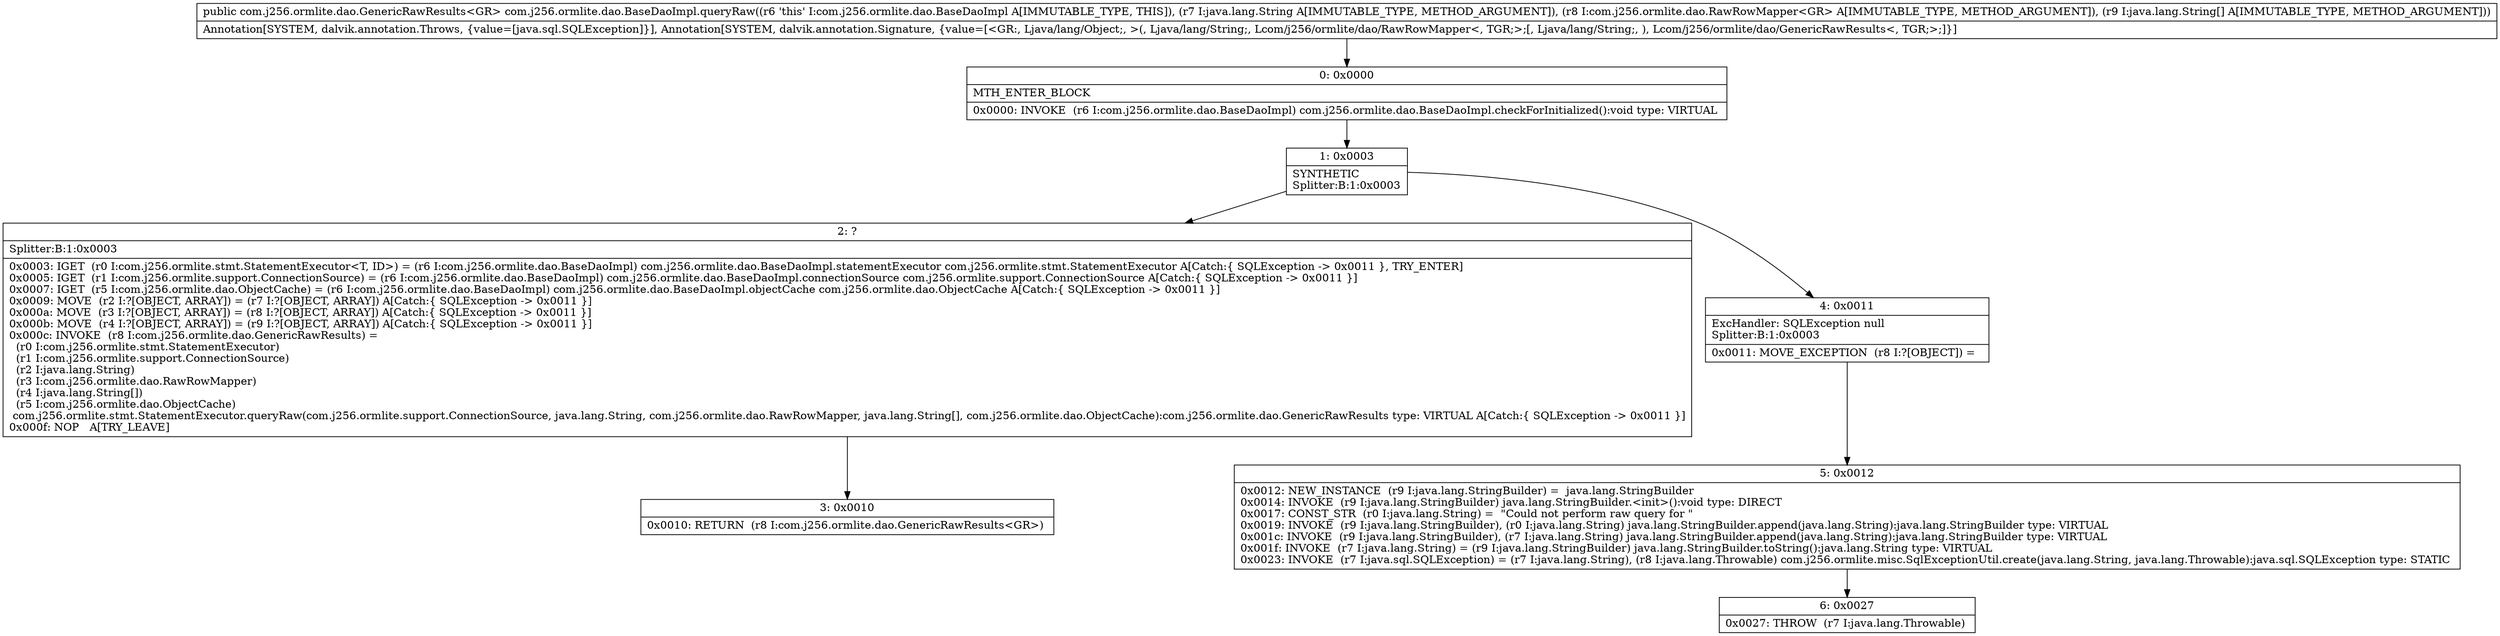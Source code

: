 digraph "CFG forcom.j256.ormlite.dao.BaseDaoImpl.queryRaw(Ljava\/lang\/String;Lcom\/j256\/ormlite\/dao\/RawRowMapper;[Ljava\/lang\/String;)Lcom\/j256\/ormlite\/dao\/GenericRawResults;" {
Node_0 [shape=record,label="{0\:\ 0x0000|MTH_ENTER_BLOCK\l|0x0000: INVOKE  (r6 I:com.j256.ormlite.dao.BaseDaoImpl) com.j256.ormlite.dao.BaseDaoImpl.checkForInitialized():void type: VIRTUAL \l}"];
Node_1 [shape=record,label="{1\:\ 0x0003|SYNTHETIC\lSplitter:B:1:0x0003\l}"];
Node_2 [shape=record,label="{2\:\ ?|Splitter:B:1:0x0003\l|0x0003: IGET  (r0 I:com.j256.ormlite.stmt.StatementExecutor\<T, ID\>) = (r6 I:com.j256.ormlite.dao.BaseDaoImpl) com.j256.ormlite.dao.BaseDaoImpl.statementExecutor com.j256.ormlite.stmt.StatementExecutor A[Catch:\{ SQLException \-\> 0x0011 \}, TRY_ENTER]\l0x0005: IGET  (r1 I:com.j256.ormlite.support.ConnectionSource) = (r6 I:com.j256.ormlite.dao.BaseDaoImpl) com.j256.ormlite.dao.BaseDaoImpl.connectionSource com.j256.ormlite.support.ConnectionSource A[Catch:\{ SQLException \-\> 0x0011 \}]\l0x0007: IGET  (r5 I:com.j256.ormlite.dao.ObjectCache) = (r6 I:com.j256.ormlite.dao.BaseDaoImpl) com.j256.ormlite.dao.BaseDaoImpl.objectCache com.j256.ormlite.dao.ObjectCache A[Catch:\{ SQLException \-\> 0x0011 \}]\l0x0009: MOVE  (r2 I:?[OBJECT, ARRAY]) = (r7 I:?[OBJECT, ARRAY]) A[Catch:\{ SQLException \-\> 0x0011 \}]\l0x000a: MOVE  (r3 I:?[OBJECT, ARRAY]) = (r8 I:?[OBJECT, ARRAY]) A[Catch:\{ SQLException \-\> 0x0011 \}]\l0x000b: MOVE  (r4 I:?[OBJECT, ARRAY]) = (r9 I:?[OBJECT, ARRAY]) A[Catch:\{ SQLException \-\> 0x0011 \}]\l0x000c: INVOKE  (r8 I:com.j256.ormlite.dao.GenericRawResults) = \l  (r0 I:com.j256.ormlite.stmt.StatementExecutor)\l  (r1 I:com.j256.ormlite.support.ConnectionSource)\l  (r2 I:java.lang.String)\l  (r3 I:com.j256.ormlite.dao.RawRowMapper)\l  (r4 I:java.lang.String[])\l  (r5 I:com.j256.ormlite.dao.ObjectCache)\l com.j256.ormlite.stmt.StatementExecutor.queryRaw(com.j256.ormlite.support.ConnectionSource, java.lang.String, com.j256.ormlite.dao.RawRowMapper, java.lang.String[], com.j256.ormlite.dao.ObjectCache):com.j256.ormlite.dao.GenericRawResults type: VIRTUAL A[Catch:\{ SQLException \-\> 0x0011 \}]\l0x000f: NOP   A[TRY_LEAVE]\l}"];
Node_3 [shape=record,label="{3\:\ 0x0010|0x0010: RETURN  (r8 I:com.j256.ormlite.dao.GenericRawResults\<GR\>) \l}"];
Node_4 [shape=record,label="{4\:\ 0x0011|ExcHandler: SQLException null\lSplitter:B:1:0x0003\l|0x0011: MOVE_EXCEPTION  (r8 I:?[OBJECT]) =  \l}"];
Node_5 [shape=record,label="{5\:\ 0x0012|0x0012: NEW_INSTANCE  (r9 I:java.lang.StringBuilder) =  java.lang.StringBuilder \l0x0014: INVOKE  (r9 I:java.lang.StringBuilder) java.lang.StringBuilder.\<init\>():void type: DIRECT \l0x0017: CONST_STR  (r0 I:java.lang.String) =  \"Could not perform raw query for \" \l0x0019: INVOKE  (r9 I:java.lang.StringBuilder), (r0 I:java.lang.String) java.lang.StringBuilder.append(java.lang.String):java.lang.StringBuilder type: VIRTUAL \l0x001c: INVOKE  (r9 I:java.lang.StringBuilder), (r7 I:java.lang.String) java.lang.StringBuilder.append(java.lang.String):java.lang.StringBuilder type: VIRTUAL \l0x001f: INVOKE  (r7 I:java.lang.String) = (r9 I:java.lang.StringBuilder) java.lang.StringBuilder.toString():java.lang.String type: VIRTUAL \l0x0023: INVOKE  (r7 I:java.sql.SQLException) = (r7 I:java.lang.String), (r8 I:java.lang.Throwable) com.j256.ormlite.misc.SqlExceptionUtil.create(java.lang.String, java.lang.Throwable):java.sql.SQLException type: STATIC \l}"];
Node_6 [shape=record,label="{6\:\ 0x0027|0x0027: THROW  (r7 I:java.lang.Throwable) \l}"];
MethodNode[shape=record,label="{public com.j256.ormlite.dao.GenericRawResults\<GR\> com.j256.ormlite.dao.BaseDaoImpl.queryRaw((r6 'this' I:com.j256.ormlite.dao.BaseDaoImpl A[IMMUTABLE_TYPE, THIS]), (r7 I:java.lang.String A[IMMUTABLE_TYPE, METHOD_ARGUMENT]), (r8 I:com.j256.ormlite.dao.RawRowMapper\<GR\> A[IMMUTABLE_TYPE, METHOD_ARGUMENT]), (r9 I:java.lang.String[] A[IMMUTABLE_TYPE, METHOD_ARGUMENT]))  | Annotation[SYSTEM, dalvik.annotation.Throws, \{value=[java.sql.SQLException]\}], Annotation[SYSTEM, dalvik.annotation.Signature, \{value=[\<GR:, Ljava\/lang\/Object;, \>(, Ljava\/lang\/String;, Lcom\/j256\/ormlite\/dao\/RawRowMapper\<, TGR;\>;[, Ljava\/lang\/String;, ), Lcom\/j256\/ormlite\/dao\/GenericRawResults\<, TGR;\>;]\}]\l}"];
MethodNode -> Node_0;
Node_0 -> Node_1;
Node_1 -> Node_2;
Node_1 -> Node_4;
Node_2 -> Node_3;
Node_4 -> Node_5;
Node_5 -> Node_6;
}

